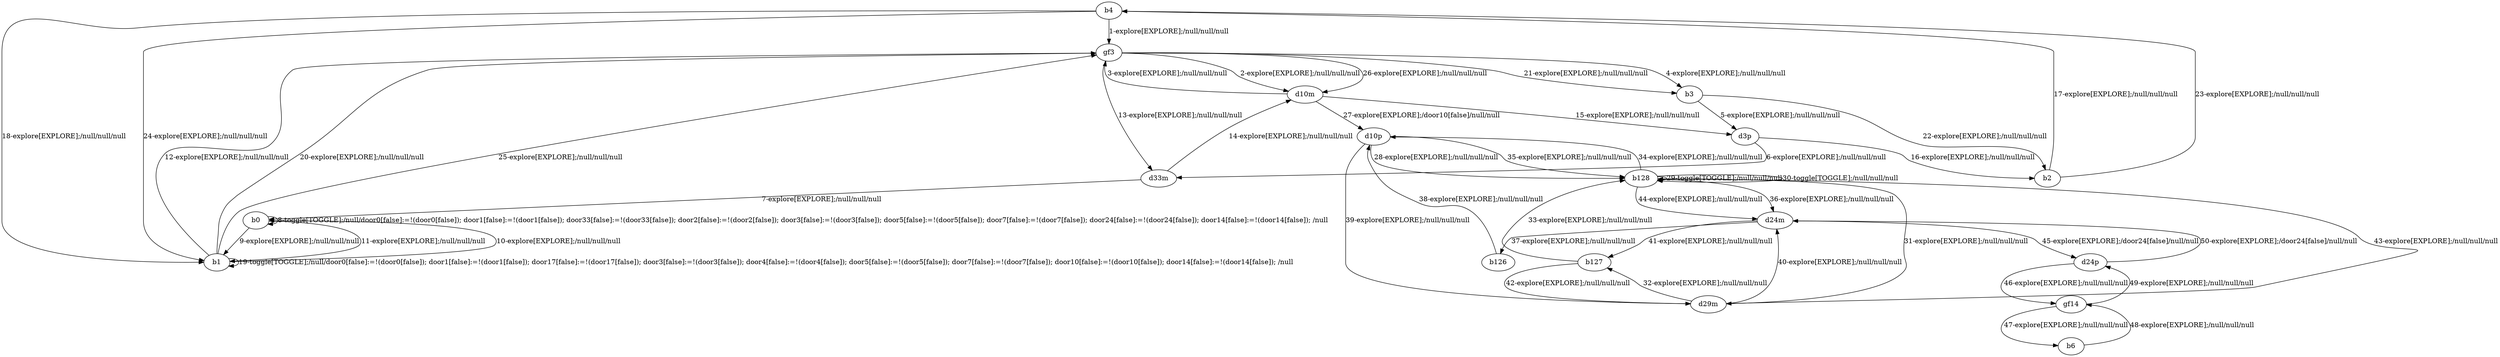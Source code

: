 # Total number of goals covered by this test: 1
# d24p --> d24m

digraph g {
"b4" -> "gf3" [label = "1-explore[EXPLORE];/null/null/null"];
"gf3" -> "d10m" [label = "2-explore[EXPLORE];/null/null/null"];
"d10m" -> "gf3" [label = "3-explore[EXPLORE];/null/null/null"];
"gf3" -> "b3" [label = "4-explore[EXPLORE];/null/null/null"];
"b3" -> "d3p" [label = "5-explore[EXPLORE];/null/null/null"];
"d3p" -> "d33m" [label = "6-explore[EXPLORE];/null/null/null"];
"d33m" -> "b0" [label = "7-explore[EXPLORE];/null/null/null"];
"b0" -> "b0" [label = "8-toggle[TOGGLE];/null/door0[false]:=!(door0[false]); door1[false]:=!(door1[false]); door33[false]:=!(door33[false]); door2[false]:=!(door2[false]); door3[false]:=!(door3[false]); door5[false]:=!(door5[false]); door7[false]:=!(door7[false]); door24[false]:=!(door24[false]); door14[false]:=!(door14[false]); /null"];
"b0" -> "b1" [label = "9-explore[EXPLORE];/null/null/null"];
"b1" -> "b0" [label = "10-explore[EXPLORE];/null/null/null"];
"b0" -> "b1" [label = "11-explore[EXPLORE];/null/null/null"];
"b1" -> "gf3" [label = "12-explore[EXPLORE];/null/null/null"];
"gf3" -> "d33m" [label = "13-explore[EXPLORE];/null/null/null"];
"d33m" -> "d10m" [label = "14-explore[EXPLORE];/null/null/null"];
"d10m" -> "d3p" [label = "15-explore[EXPLORE];/null/null/null"];
"d3p" -> "b2" [label = "16-explore[EXPLORE];/null/null/null"];
"b2" -> "b4" [label = "17-explore[EXPLORE];/null/null/null"];
"b4" -> "b1" [label = "18-explore[EXPLORE];/null/null/null"];
"b1" -> "b1" [label = "19-toggle[TOGGLE];/null/door0[false]:=!(door0[false]); door1[false]:=!(door1[false]); door17[false]:=!(door17[false]); door3[false]:=!(door3[false]); door4[false]:=!(door4[false]); door5[false]:=!(door5[false]); door7[false]:=!(door7[false]); door10[false]:=!(door10[false]); door14[false]:=!(door14[false]); /null"];
"b1" -> "gf3" [label = "20-explore[EXPLORE];/null/null/null"];
"gf3" -> "b3" [label = "21-explore[EXPLORE];/null/null/null"];
"b3" -> "b2" [label = "22-explore[EXPLORE];/null/null/null"];
"b2" -> "b4" [label = "23-explore[EXPLORE];/null/null/null"];
"b4" -> "b1" [label = "24-explore[EXPLORE];/null/null/null"];
"b1" -> "gf3" [label = "25-explore[EXPLORE];/null/null/null"];
"gf3" -> "d10m" [label = "26-explore[EXPLORE];/null/null/null"];
"d10m" -> "d10p" [label = "27-explore[EXPLORE];/door10[false]/null/null"];
"d10p" -> "b128" [label = "28-explore[EXPLORE];/null/null/null"];
"b128" -> "b128" [label = "29-toggle[TOGGLE];/null/null/null"];
"b128" -> "b128" [label = "30-toggle[TOGGLE];/null/null/null"];
"b128" -> "d29m" [label = "31-explore[EXPLORE];/null/null/null"];
"d29m" -> "b127" [label = "32-explore[EXPLORE];/null/null/null"];
"b127" -> "b128" [label = "33-explore[EXPLORE];/null/null/null"];
"b128" -> "d10p" [label = "34-explore[EXPLORE];/null/null/null"];
"d10p" -> "b128" [label = "35-explore[EXPLORE];/null/null/null"];
"b128" -> "d24m" [label = "36-explore[EXPLORE];/null/null/null"];
"d24m" -> "b126" [label = "37-explore[EXPLORE];/null/null/null"];
"b126" -> "d10p" [label = "38-explore[EXPLORE];/null/null/null"];
"d10p" -> "d29m" [label = "39-explore[EXPLORE];/null/null/null"];
"d29m" -> "d24m" [label = "40-explore[EXPLORE];/null/null/null"];
"d24m" -> "b127" [label = "41-explore[EXPLORE];/null/null/null"];
"b127" -> "d29m" [label = "42-explore[EXPLORE];/null/null/null"];
"d29m" -> "b128" [label = "43-explore[EXPLORE];/null/null/null"];
"b128" -> "d24m" [label = "44-explore[EXPLORE];/null/null/null"];
"d24m" -> "d24p" [label = "45-explore[EXPLORE];/door24[false]/null/null"];
"d24p" -> "gf14" [label = "46-explore[EXPLORE];/null/null/null"];
"gf14" -> "b6" [label = "47-explore[EXPLORE];/null/null/null"];
"b6" -> "gf14" [label = "48-explore[EXPLORE];/null/null/null"];
"gf14" -> "d24p" [label = "49-explore[EXPLORE];/null/null/null"];
"d24p" -> "d24m" [label = "50-explore[EXPLORE];/door24[false]/null/null"];
}